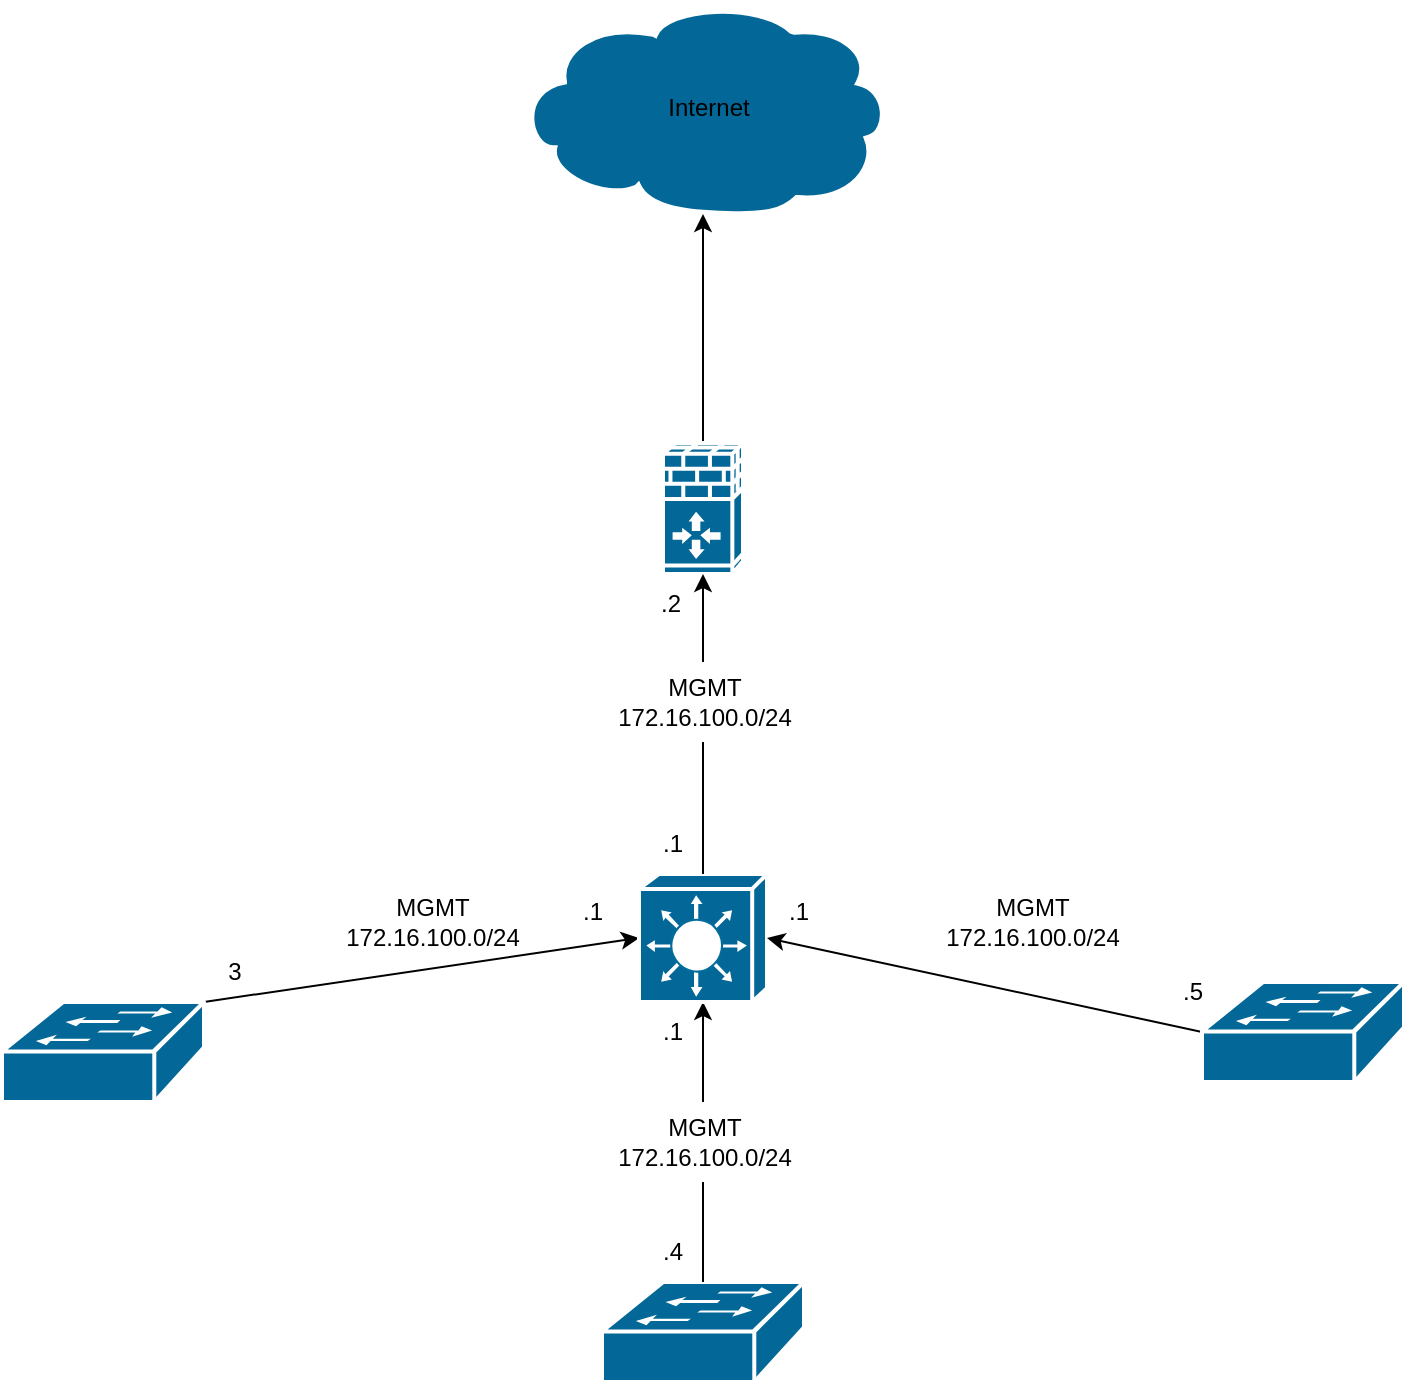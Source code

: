 <mxfile version="20.1.1" type="github">
  <diagram name="Page-1" id="c37626ed-c26b-45fb-9056-f9ebc6bb27b6">
    <mxGraphModel dx="1038" dy="1011" grid="1" gridSize="10" guides="1" tooltips="1" connect="1" arrows="1" fold="1" page="1" pageScale="1" pageWidth="1100" pageHeight="850" background="none" math="0" shadow="0">
      <root>
        <mxCell id="0" />
        <mxCell id="1" parent="0" />
        <mxCell id="AyyKfN710-Jf0reLjmtR-10" style="edgeStyle=none;rounded=0;orthogonalLoop=1;jettySize=auto;html=1;exitX=0.5;exitY=0;exitDx=0;exitDy=0;exitPerimeter=0;" edge="1" parent="1" source="AyyKfN710-Jf0reLjmtR-2" target="AyyKfN710-Jf0reLjmtR-8">
          <mxGeometry relative="1" as="geometry" />
        </mxCell>
        <mxCell id="AyyKfN710-Jf0reLjmtR-2" value="" style="shape=mxgraph.cisco.security.ios_firewall;sketch=0;html=1;pointerEvents=1;dashed=0;fillColor=#036897;strokeColor=#ffffff;strokeWidth=2;verticalLabelPosition=bottom;verticalAlign=top;align=center;outlineConnect=0;" vertex="1" parent="1">
          <mxGeometry x="570.5" y="240" width="40" height="66" as="geometry" />
        </mxCell>
        <mxCell id="AyyKfN710-Jf0reLjmtR-12" style="edgeStyle=none;rounded=0;orthogonalLoop=1;jettySize=auto;html=1;exitX=1;exitY=0;exitDx=0;exitDy=0;exitPerimeter=0;entryX=0;entryY=0.5;entryDx=0;entryDy=0;entryPerimeter=0;" edge="1" parent="1" source="AyyKfN710-Jf0reLjmtR-3" target="AyyKfN710-Jf0reLjmtR-5">
          <mxGeometry relative="1" as="geometry" />
        </mxCell>
        <mxCell id="AyyKfN710-Jf0reLjmtR-3" value="" style="shape=mxgraph.cisco.switches.workgroup_switch;sketch=0;html=1;pointerEvents=1;dashed=0;fillColor=#036897;strokeColor=#ffffff;strokeWidth=2;verticalLabelPosition=bottom;verticalAlign=top;align=center;outlineConnect=0;" vertex="1" parent="1">
          <mxGeometry x="240" y="520" width="101" height="50" as="geometry" />
        </mxCell>
        <mxCell id="AyyKfN710-Jf0reLjmtR-11" style="edgeStyle=none;rounded=0;orthogonalLoop=1;jettySize=auto;html=1;exitX=0.5;exitY=0;exitDx=0;exitDy=0;exitPerimeter=0;entryX=0.5;entryY=1;entryDx=0;entryDy=0;entryPerimeter=0;startArrow=none;" edge="1" parent="1" source="AyyKfN710-Jf0reLjmtR-26" target="AyyKfN710-Jf0reLjmtR-2">
          <mxGeometry relative="1" as="geometry" />
        </mxCell>
        <mxCell id="AyyKfN710-Jf0reLjmtR-13" style="edgeStyle=none;rounded=0;orthogonalLoop=1;jettySize=auto;html=1;startArrow=none;" edge="1" parent="1" source="AyyKfN710-Jf0reLjmtR-16" target="AyyKfN710-Jf0reLjmtR-5">
          <mxGeometry relative="1" as="geometry">
            <mxPoint x="620" y="580" as="targetPoint" />
          </mxGeometry>
        </mxCell>
        <mxCell id="AyyKfN710-Jf0reLjmtR-5" value="" style="shape=mxgraph.cisco.switches.layer_3_switch;sketch=0;html=1;pointerEvents=1;dashed=0;fillColor=#036897;strokeColor=#ffffff;strokeWidth=2;verticalLabelPosition=bottom;verticalAlign=top;align=center;outlineConnect=0;" vertex="1" parent="1">
          <mxGeometry x="558.5" y="456" width="64" height="64" as="geometry" />
        </mxCell>
        <mxCell id="AyyKfN710-Jf0reLjmtR-6" value="" style="shape=mxgraph.cisco.switches.workgroup_switch;sketch=0;html=1;pointerEvents=1;dashed=0;fillColor=#036897;strokeColor=#ffffff;strokeWidth=2;verticalLabelPosition=bottom;verticalAlign=top;align=center;outlineConnect=0;" vertex="1" parent="1">
          <mxGeometry x="540" y="660" width="101" height="50" as="geometry" />
        </mxCell>
        <mxCell id="AyyKfN710-Jf0reLjmtR-14" style="edgeStyle=none;rounded=0;orthogonalLoop=1;jettySize=auto;html=1;exitX=0;exitY=0.5;exitDx=0;exitDy=0;exitPerimeter=0;entryX=1;entryY=0.5;entryDx=0;entryDy=0;entryPerimeter=0;" edge="1" parent="1" source="AyyKfN710-Jf0reLjmtR-7" target="AyyKfN710-Jf0reLjmtR-5">
          <mxGeometry relative="1" as="geometry" />
        </mxCell>
        <mxCell id="AyyKfN710-Jf0reLjmtR-7" value="" style="shape=mxgraph.cisco.switches.workgroup_switch;sketch=0;html=1;pointerEvents=1;dashed=0;fillColor=#036897;strokeColor=#ffffff;strokeWidth=2;verticalLabelPosition=bottom;verticalAlign=top;align=center;outlineConnect=0;" vertex="1" parent="1">
          <mxGeometry x="840" y="510" width="101" height="50" as="geometry" />
        </mxCell>
        <mxCell id="AyyKfN710-Jf0reLjmtR-8" value="" style="shape=mxgraph.cisco.storage.cloud;sketch=0;html=1;pointerEvents=1;dashed=0;fillColor=#036897;strokeColor=#ffffff;strokeWidth=2;verticalLabelPosition=bottom;verticalAlign=top;align=center;outlineConnect=0;" vertex="1" parent="1">
          <mxGeometry x="497.5" y="20" width="186" height="106" as="geometry" />
        </mxCell>
        <mxCell id="AyyKfN710-Jf0reLjmtR-15" value="&lt;font style=&quot;vertical-align: inherit;&quot;&gt;&lt;font style=&quot;vertical-align: inherit;&quot;&gt;&lt;font style=&quot;vertical-align: inherit;&quot;&gt;&lt;font style=&quot;vertical-align: inherit;&quot;&gt;MGMT&lt;br&gt;172.16.100.0/24&lt;/font&gt;&lt;/font&gt;&lt;/font&gt;&lt;/font&gt;" style="text;html=1;resizable=0;autosize=1;align=center;verticalAlign=middle;points=[];fillColor=none;strokeColor=none;rounded=0;" vertex="1" parent="1">
          <mxGeometry x="400" y="460" width="110" height="40" as="geometry" />
        </mxCell>
        <mxCell id="AyyKfN710-Jf0reLjmtR-17" value="&lt;font style=&quot;vertical-align: inherit;&quot;&gt;&lt;font style=&quot;vertical-align: inherit;&quot;&gt;&lt;font style=&quot;vertical-align: inherit;&quot;&gt;&lt;font style=&quot;vertical-align: inherit;&quot;&gt;MGMT&lt;br&gt;172.16.100.0/24&lt;/font&gt;&lt;/font&gt;&lt;/font&gt;&lt;/font&gt;" style="text;html=1;resizable=0;autosize=1;align=center;verticalAlign=middle;points=[];fillColor=none;strokeColor=none;rounded=0;" vertex="1" parent="1">
          <mxGeometry x="700" y="460" width="110" height="40" as="geometry" />
        </mxCell>
        <mxCell id="AyyKfN710-Jf0reLjmtR-18" value="&lt;font style=&quot;vertical-align: inherit;&quot;&gt;&lt;font style=&quot;vertical-align: inherit;&quot;&gt;.1&lt;/font&gt;&lt;/font&gt;" style="text;html=1;resizable=0;autosize=1;align=center;verticalAlign=middle;points=[];fillColor=none;strokeColor=none;rounded=0;" vertex="1" parent="1">
          <mxGeometry x="560" y="520" width="30" height="30" as="geometry" />
        </mxCell>
        <mxCell id="AyyKfN710-Jf0reLjmtR-19" value="&lt;font style=&quot;vertical-align: inherit;&quot;&gt;&lt;font style=&quot;vertical-align: inherit;&quot;&gt;.1&lt;/font&gt;&lt;/font&gt;" style="text;html=1;resizable=0;autosize=1;align=center;verticalAlign=middle;points=[];fillColor=none;strokeColor=none;rounded=0;" vertex="1" parent="1">
          <mxGeometry x="520" y="460" width="30" height="30" as="geometry" />
        </mxCell>
        <mxCell id="AyyKfN710-Jf0reLjmtR-20" value="&lt;font style=&quot;vertical-align: inherit;&quot;&gt;&lt;font style=&quot;vertical-align: inherit;&quot;&gt;.1&lt;/font&gt;&lt;/font&gt;" style="text;html=1;resizable=0;autosize=1;align=center;verticalAlign=middle;points=[];fillColor=none;strokeColor=none;rounded=0;" vertex="1" parent="1">
          <mxGeometry x="622.5" y="460" width="30" height="30" as="geometry" />
        </mxCell>
        <mxCell id="AyyKfN710-Jf0reLjmtR-21" value="&lt;font style=&quot;vertical-align: inherit;&quot;&gt;&lt;font style=&quot;vertical-align: inherit;&quot;&gt;.1&lt;/font&gt;&lt;/font&gt;" style="text;html=1;resizable=0;autosize=1;align=center;verticalAlign=middle;points=[];fillColor=none;strokeColor=none;rounded=0;" vertex="1" parent="1">
          <mxGeometry x="560" y="426" width="30" height="30" as="geometry" />
        </mxCell>
        <mxCell id="AyyKfN710-Jf0reLjmtR-22" value="&lt;font style=&quot;vertical-align: inherit;&quot;&gt;&lt;font style=&quot;vertical-align: inherit;&quot;&gt;&lt;font style=&quot;vertical-align: inherit;&quot;&gt;&lt;font style=&quot;vertical-align: inherit;&quot;&gt;3&lt;/font&gt;&lt;/font&gt;&lt;/font&gt;&lt;/font&gt;" style="text;html=1;resizable=0;autosize=1;align=center;verticalAlign=middle;points=[];fillColor=none;strokeColor=none;rounded=0;" vertex="1" parent="1">
          <mxGeometry x="341" y="490" width="30" height="30" as="geometry" />
        </mxCell>
        <mxCell id="AyyKfN710-Jf0reLjmtR-23" value="&lt;font style=&quot;vertical-align: inherit;&quot;&gt;&lt;font style=&quot;vertical-align: inherit;&quot;&gt;&lt;font style=&quot;vertical-align: inherit;&quot;&gt;&lt;font style=&quot;vertical-align: inherit;&quot;&gt;.4&lt;/font&gt;&lt;/font&gt;&lt;/font&gt;&lt;/font&gt;" style="text;html=1;resizable=0;autosize=1;align=center;verticalAlign=middle;points=[];fillColor=none;strokeColor=none;rounded=0;" vertex="1" parent="1">
          <mxGeometry x="560" y="630" width="30" height="30" as="geometry" />
        </mxCell>
        <mxCell id="AyyKfN710-Jf0reLjmtR-24" value="&lt;font style=&quot;vertical-align: inherit;&quot;&gt;&lt;font style=&quot;vertical-align: inherit;&quot;&gt;&lt;font style=&quot;vertical-align: inherit;&quot;&gt;&lt;font style=&quot;vertical-align: inherit;&quot;&gt;.5&lt;/font&gt;&lt;/font&gt;&lt;/font&gt;&lt;/font&gt;" style="text;html=1;resizable=0;autosize=1;align=center;verticalAlign=middle;points=[];fillColor=none;strokeColor=none;rounded=0;" vertex="1" parent="1">
          <mxGeometry x="820" y="500" width="30" height="30" as="geometry" />
        </mxCell>
        <mxCell id="AyyKfN710-Jf0reLjmtR-25" value="&lt;font style=&quot;vertical-align: inherit;&quot;&gt;&lt;font style=&quot;vertical-align: inherit;&quot;&gt;&lt;font style=&quot;vertical-align: inherit;&quot;&gt;&lt;font style=&quot;vertical-align: inherit;&quot;&gt;.2&lt;/font&gt;&lt;/font&gt;&lt;/font&gt;&lt;/font&gt;" style="text;html=1;resizable=0;autosize=1;align=center;verticalAlign=middle;points=[];fillColor=none;strokeColor=none;rounded=0;" vertex="1" parent="1">
          <mxGeometry x="558.5" y="306" width="30" height="30" as="geometry" />
        </mxCell>
        <mxCell id="AyyKfN710-Jf0reLjmtR-26" value="&lt;font style=&quot;vertical-align: inherit;&quot;&gt;&lt;font style=&quot;vertical-align: inherit;&quot;&gt;&lt;font style=&quot;vertical-align: inherit;&quot;&gt;&lt;font style=&quot;vertical-align: inherit;&quot;&gt;MGMT&lt;br&gt;172.16.100.0/24&lt;/font&gt;&lt;/font&gt;&lt;/font&gt;&lt;/font&gt;" style="text;html=1;resizable=0;autosize=1;align=center;verticalAlign=middle;points=[];fillColor=none;strokeColor=none;rounded=0;" vertex="1" parent="1">
          <mxGeometry x="535.5" y="350" width="110" height="40" as="geometry" />
        </mxCell>
        <mxCell id="AyyKfN710-Jf0reLjmtR-27" value="" style="edgeStyle=none;rounded=0;orthogonalLoop=1;jettySize=auto;html=1;exitX=0.5;exitY=0;exitDx=0;exitDy=0;exitPerimeter=0;entryX=0.5;entryY=1;entryDx=0;entryDy=0;entryPerimeter=0;endArrow=none;" edge="1" parent="1" source="AyyKfN710-Jf0reLjmtR-5" target="AyyKfN710-Jf0reLjmtR-26">
          <mxGeometry relative="1" as="geometry">
            <mxPoint x="590.5" y="456" as="sourcePoint" />
            <mxPoint x="590.5" y="306" as="targetPoint" />
          </mxGeometry>
        </mxCell>
        <mxCell id="AyyKfN710-Jf0reLjmtR-16" value="&lt;font style=&quot;vertical-align: inherit;&quot;&gt;&lt;font style=&quot;vertical-align: inherit;&quot;&gt;&lt;font style=&quot;vertical-align: inherit;&quot;&gt;&lt;font style=&quot;vertical-align: inherit;&quot;&gt;MGMT&lt;br&gt;&lt;font style=&quot;vertical-align: inherit;&quot;&gt;&lt;font style=&quot;vertical-align: inherit;&quot;&gt;172.16.100.0/24&lt;/font&gt;&lt;/font&gt;&lt;/font&gt;&lt;/font&gt;&lt;/font&gt;&lt;/font&gt;" style="text;html=1;resizable=0;autosize=1;align=center;verticalAlign=middle;points=[];fillColor=none;strokeColor=none;rounded=0;" vertex="1" parent="1">
          <mxGeometry x="535.5" y="570" width="110" height="40" as="geometry" />
        </mxCell>
        <mxCell id="AyyKfN710-Jf0reLjmtR-28" value="" style="edgeStyle=none;rounded=0;orthogonalLoop=1;jettySize=auto;html=1;endArrow=none;" edge="1" parent="1" source="AyyKfN710-Jf0reLjmtR-6" target="AyyKfN710-Jf0reLjmtR-16">
          <mxGeometry relative="1" as="geometry">
            <mxPoint x="590.5" y="660" as="sourcePoint" />
            <mxPoint x="590.5" y="520" as="targetPoint" />
          </mxGeometry>
        </mxCell>
        <mxCell id="AyyKfN710-Jf0reLjmtR-32" value="&lt;font style=&quot;vertical-align: inherit;&quot;&gt;&lt;font style=&quot;vertical-align: inherit;&quot;&gt;Internet&lt;/font&gt;&lt;/font&gt;" style="text;html=1;resizable=0;autosize=1;align=center;verticalAlign=middle;points=[];fillColor=none;strokeColor=none;rounded=0;" vertex="1" parent="1">
          <mxGeometry x="562.5" y="58" width="60" height="30" as="geometry" />
        </mxCell>
      </root>
    </mxGraphModel>
  </diagram>
</mxfile>
